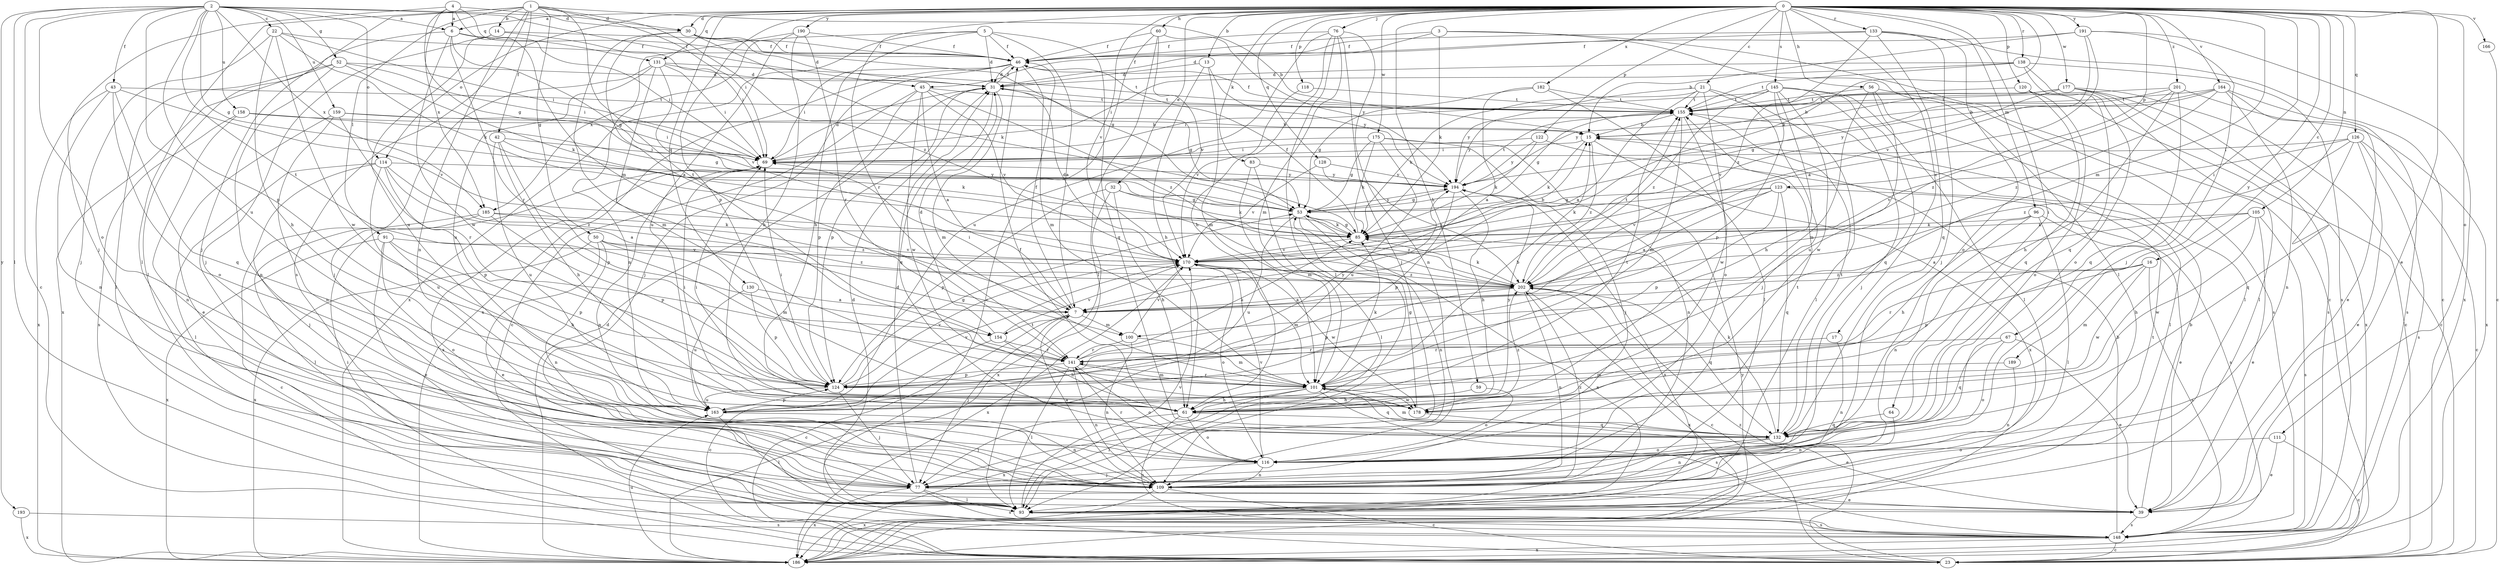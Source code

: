 strict digraph  {
0;
1;
2;
3;
4;
5;
6;
7;
13;
14;
15;
16;
17;
21;
22;
23;
30;
31;
32;
39;
42;
43;
45;
46;
50;
52;
53;
56;
59;
60;
61;
64;
67;
69;
76;
77;
83;
85;
91;
93;
96;
100;
101;
105;
109;
111;
114;
116;
118;
120;
122;
123;
124;
126;
128;
130;
131;
132;
133;
138;
141;
145;
148;
154;
155;
158;
159;
163;
164;
166;
170;
175;
177;
178;
182;
185;
186;
189;
190;
191;
193;
194;
201;
202;
0 -> 6  [label=a];
0 -> 13  [label=b];
0 -> 16  [label=c];
0 -> 17  [label=c];
0 -> 21  [label=c];
0 -> 30  [label=d];
0 -> 32  [label=e];
0 -> 39  [label=e];
0 -> 56  [label=h];
0 -> 59  [label=h];
0 -> 60  [label=h];
0 -> 64  [label=i];
0 -> 67  [label=i];
0 -> 76  [label=j];
0 -> 83  [label=k];
0 -> 85  [label=k];
0 -> 96  [label=m];
0 -> 100  [label=m];
0 -> 105  [label=n];
0 -> 111  [label=o];
0 -> 114  [label=o];
0 -> 118  [label=p];
0 -> 120  [label=p];
0 -> 122  [label=p];
0 -> 123  [label=p];
0 -> 124  [label=p];
0 -> 126  [label=q];
0 -> 128  [label=q];
0 -> 130  [label=q];
0 -> 131  [label=q];
0 -> 133  [label=r];
0 -> 138  [label=r];
0 -> 141  [label=r];
0 -> 145  [label=s];
0 -> 164  [label=v];
0 -> 166  [label=v];
0 -> 170  [label=v];
0 -> 175  [label=w];
0 -> 177  [label=w];
0 -> 182  [label=x];
0 -> 189  [label=y];
0 -> 190  [label=y];
0 -> 191  [label=y];
0 -> 201  [label=z];
1 -> 14  [label=b];
1 -> 15  [label=b];
1 -> 42  [label=f];
1 -> 50  [label=g];
1 -> 69  [label=i];
1 -> 77  [label=j];
1 -> 91  [label=l];
1 -> 93  [label=l];
1 -> 109  [label=n];
1 -> 148  [label=s];
1 -> 154  [label=t];
1 -> 202  [label=z];
2 -> 6  [label=a];
2 -> 22  [label=c];
2 -> 23  [label=c];
2 -> 30  [label=d];
2 -> 43  [label=f];
2 -> 45  [label=f];
2 -> 52  [label=g];
2 -> 53  [label=g];
2 -> 93  [label=l];
2 -> 114  [label=o];
2 -> 116  [label=o];
2 -> 124  [label=p];
2 -> 154  [label=t];
2 -> 158  [label=u];
2 -> 159  [label=u];
2 -> 163  [label=u];
2 -> 185  [label=x];
2 -> 193  [label=y];
3 -> 23  [label=c];
3 -> 45  [label=f];
3 -> 46  [label=f];
3 -> 85  [label=k];
3 -> 93  [label=l];
4 -> 6  [label=a];
4 -> 30  [label=d];
4 -> 53  [label=g];
4 -> 77  [label=j];
4 -> 100  [label=m];
4 -> 131  [label=q];
4 -> 185  [label=x];
5 -> 7  [label=a];
5 -> 31  [label=d];
5 -> 46  [label=f];
5 -> 61  [label=h];
5 -> 132  [label=q];
5 -> 185  [label=x];
5 -> 186  [label=x];
6 -> 46  [label=f];
6 -> 53  [label=g];
6 -> 69  [label=i];
6 -> 93  [label=l];
6 -> 141  [label=r];
6 -> 178  [label=w];
7 -> 23  [label=c];
7 -> 46  [label=f];
7 -> 69  [label=i];
7 -> 77  [label=j];
7 -> 100  [label=m];
7 -> 154  [label=t];
13 -> 31  [label=d];
13 -> 61  [label=h];
13 -> 101  [label=m];
13 -> 194  [label=y];
14 -> 46  [label=f];
14 -> 69  [label=i];
14 -> 77  [label=j];
14 -> 163  [label=u];
15 -> 69  [label=i];
15 -> 85  [label=k];
15 -> 186  [label=x];
15 -> 202  [label=z];
16 -> 101  [label=m];
16 -> 124  [label=p];
16 -> 141  [label=r];
16 -> 148  [label=s];
16 -> 178  [label=w];
16 -> 202  [label=z];
17 -> 109  [label=n];
17 -> 141  [label=r];
21 -> 7  [label=a];
21 -> 77  [label=j];
21 -> 85  [label=k];
21 -> 93  [label=l];
21 -> 116  [label=o];
21 -> 155  [label=t];
21 -> 194  [label=y];
22 -> 46  [label=f];
22 -> 61  [label=h];
22 -> 69  [label=i];
22 -> 77  [label=j];
22 -> 85  [label=k];
22 -> 178  [label=w];
23 -> 69  [label=i];
23 -> 202  [label=z];
30 -> 7  [label=a];
30 -> 31  [label=d];
30 -> 46  [label=f];
30 -> 53  [label=g];
30 -> 85  [label=k];
30 -> 141  [label=r];
31 -> 46  [label=f];
31 -> 53  [label=g];
31 -> 101  [label=m];
31 -> 124  [label=p];
31 -> 132  [label=q];
31 -> 155  [label=t];
32 -> 53  [label=g];
32 -> 61  [label=h];
32 -> 85  [label=k];
32 -> 124  [label=p];
32 -> 186  [label=x];
39 -> 15  [label=b];
39 -> 148  [label=s];
42 -> 61  [label=h];
42 -> 69  [label=i];
42 -> 85  [label=k];
42 -> 124  [label=p];
42 -> 163  [label=u];
43 -> 109  [label=n];
43 -> 116  [label=o];
43 -> 132  [label=q];
43 -> 155  [label=t];
43 -> 170  [label=v];
43 -> 186  [label=x];
45 -> 7  [label=a];
45 -> 23  [label=c];
45 -> 124  [label=p];
45 -> 155  [label=t];
45 -> 170  [label=v];
45 -> 178  [label=w];
45 -> 202  [label=z];
46 -> 31  [label=d];
46 -> 69  [label=i];
46 -> 77  [label=j];
46 -> 101  [label=m];
46 -> 186  [label=x];
50 -> 39  [label=e];
50 -> 101  [label=m];
50 -> 109  [label=n];
50 -> 170  [label=v];
50 -> 186  [label=x];
50 -> 202  [label=z];
52 -> 31  [label=d];
52 -> 69  [label=i];
52 -> 85  [label=k];
52 -> 93  [label=l];
52 -> 109  [label=n];
52 -> 186  [label=x];
53 -> 85  [label=k];
53 -> 109  [label=n];
53 -> 163  [label=u];
53 -> 186  [label=x];
53 -> 194  [label=y];
53 -> 202  [label=z];
56 -> 93  [label=l];
56 -> 101  [label=m];
56 -> 148  [label=s];
56 -> 155  [label=t];
56 -> 163  [label=u];
59 -> 61  [label=h];
59 -> 116  [label=o];
60 -> 23  [label=c];
60 -> 46  [label=f];
60 -> 93  [label=l];
60 -> 170  [label=v];
60 -> 194  [label=y];
61 -> 69  [label=i];
61 -> 77  [label=j];
61 -> 116  [label=o];
61 -> 132  [label=q];
61 -> 148  [label=s];
61 -> 194  [label=y];
64 -> 109  [label=n];
64 -> 132  [label=q];
67 -> 39  [label=e];
67 -> 116  [label=o];
67 -> 132  [label=q];
67 -> 141  [label=r];
69 -> 31  [label=d];
69 -> 109  [label=n];
69 -> 148  [label=s];
69 -> 194  [label=y];
76 -> 46  [label=f];
76 -> 61  [label=h];
76 -> 77  [label=j];
76 -> 93  [label=l];
76 -> 101  [label=m];
76 -> 109  [label=n];
76 -> 163  [label=u];
77 -> 31  [label=d];
77 -> 39  [label=e];
77 -> 93  [label=l];
77 -> 148  [label=s];
77 -> 186  [label=x];
83 -> 93  [label=l];
83 -> 101  [label=m];
83 -> 194  [label=y];
85 -> 46  [label=f];
85 -> 53  [label=g];
85 -> 170  [label=v];
91 -> 39  [label=e];
91 -> 61  [label=h];
91 -> 116  [label=o];
91 -> 124  [label=p];
91 -> 170  [label=v];
91 -> 186  [label=x];
93 -> 31  [label=d];
93 -> 148  [label=s];
93 -> 170  [label=v];
96 -> 39  [label=e];
96 -> 61  [label=h];
96 -> 85  [label=k];
96 -> 93  [label=l];
96 -> 109  [label=n];
100 -> 101  [label=m];
100 -> 109  [label=n];
100 -> 141  [label=r];
100 -> 170  [label=v];
101 -> 15  [label=b];
101 -> 61  [label=h];
101 -> 85  [label=k];
101 -> 93  [label=l];
101 -> 132  [label=q];
101 -> 141  [label=r];
101 -> 148  [label=s];
101 -> 178  [label=w];
101 -> 186  [label=x];
105 -> 7  [label=a];
105 -> 39  [label=e];
105 -> 61  [label=h];
105 -> 85  [label=k];
105 -> 148  [label=s];
105 -> 178  [label=w];
109 -> 7  [label=a];
109 -> 23  [label=c];
109 -> 186  [label=x];
109 -> 202  [label=z];
111 -> 23  [label=c];
111 -> 39  [label=e];
111 -> 116  [label=o];
114 -> 7  [label=a];
114 -> 77  [label=j];
114 -> 93  [label=l];
114 -> 124  [label=p];
114 -> 163  [label=u];
114 -> 194  [label=y];
114 -> 202  [label=z];
116 -> 77  [label=j];
116 -> 109  [label=n];
116 -> 141  [label=r];
116 -> 155  [label=t];
116 -> 170  [label=v];
118 -> 155  [label=t];
118 -> 170  [label=v];
120 -> 23  [label=c];
120 -> 116  [label=o];
120 -> 132  [label=q];
120 -> 155  [label=t];
122 -> 69  [label=i];
122 -> 85  [label=k];
122 -> 93  [label=l];
122 -> 194  [label=y];
123 -> 7  [label=a];
123 -> 53  [label=g];
123 -> 85  [label=k];
123 -> 124  [label=p];
123 -> 132  [label=q];
123 -> 148  [label=s];
123 -> 170  [label=v];
124 -> 53  [label=g];
124 -> 69  [label=i];
124 -> 77  [label=j];
124 -> 163  [label=u];
124 -> 170  [label=v];
126 -> 23  [label=c];
126 -> 39  [label=e];
126 -> 69  [label=i];
126 -> 132  [label=q];
126 -> 148  [label=s];
126 -> 170  [label=v];
126 -> 202  [label=z];
128 -> 170  [label=v];
128 -> 194  [label=y];
128 -> 202  [label=z];
130 -> 7  [label=a];
130 -> 124  [label=p];
130 -> 163  [label=u];
131 -> 31  [label=d];
131 -> 69  [label=i];
131 -> 77  [label=j];
131 -> 101  [label=m];
131 -> 155  [label=t];
131 -> 163  [label=u];
131 -> 170  [label=v];
132 -> 46  [label=f];
132 -> 85  [label=k];
132 -> 101  [label=m];
132 -> 109  [label=n];
132 -> 116  [label=o];
132 -> 155  [label=t];
133 -> 23  [label=c];
133 -> 31  [label=d];
133 -> 46  [label=f];
133 -> 77  [label=j];
133 -> 116  [label=o];
133 -> 132  [label=q];
133 -> 202  [label=z];
138 -> 31  [label=d];
138 -> 69  [label=i];
138 -> 116  [label=o];
138 -> 132  [label=q];
138 -> 148  [label=s];
138 -> 155  [label=t];
141 -> 85  [label=k];
141 -> 93  [label=l];
141 -> 101  [label=m];
141 -> 109  [label=n];
141 -> 116  [label=o];
141 -> 124  [label=p];
141 -> 194  [label=y];
145 -> 61  [label=h];
145 -> 69  [label=i];
145 -> 77  [label=j];
145 -> 93  [label=l];
145 -> 124  [label=p];
145 -> 132  [label=q];
145 -> 155  [label=t];
145 -> 178  [label=w];
145 -> 202  [label=z];
148 -> 15  [label=b];
148 -> 23  [label=c];
148 -> 186  [label=x];
154 -> 23  [label=c];
154 -> 31  [label=d];
154 -> 61  [label=h];
154 -> 141  [label=r];
154 -> 170  [label=v];
155 -> 15  [label=b];
155 -> 46  [label=f];
155 -> 53  [label=g];
155 -> 101  [label=m];
155 -> 178  [label=w];
155 -> 194  [label=y];
158 -> 15  [label=b];
158 -> 53  [label=g];
158 -> 109  [label=n];
158 -> 148  [label=s];
159 -> 15  [label=b];
159 -> 39  [label=e];
159 -> 69  [label=i];
159 -> 109  [label=n];
159 -> 141  [label=r];
163 -> 93  [label=l];
163 -> 109  [label=n];
163 -> 124  [label=p];
163 -> 155  [label=t];
163 -> 170  [label=v];
164 -> 15  [label=b];
164 -> 39  [label=e];
164 -> 109  [label=n];
164 -> 148  [label=s];
164 -> 155  [label=t];
164 -> 194  [label=y];
164 -> 202  [label=z];
166 -> 23  [label=c];
170 -> 15  [label=b];
170 -> 31  [label=d];
170 -> 101  [label=m];
170 -> 116  [label=o];
170 -> 178  [label=w];
170 -> 186  [label=x];
170 -> 202  [label=z];
175 -> 53  [label=g];
175 -> 69  [label=i];
175 -> 77  [label=j];
175 -> 85  [label=k];
175 -> 109  [label=n];
175 -> 163  [label=u];
177 -> 15  [label=b];
177 -> 23  [label=c];
177 -> 93  [label=l];
177 -> 148  [label=s];
177 -> 155  [label=t];
177 -> 170  [label=v];
177 -> 186  [label=x];
177 -> 194  [label=y];
178 -> 39  [label=e];
178 -> 53  [label=g];
178 -> 69  [label=i];
178 -> 202  [label=z];
182 -> 7  [label=a];
182 -> 53  [label=g];
182 -> 93  [label=l];
182 -> 155  [label=t];
185 -> 23  [label=c];
185 -> 85  [label=k];
185 -> 93  [label=l];
185 -> 124  [label=p];
185 -> 202  [label=z];
186 -> 31  [label=d];
186 -> 155  [label=t];
186 -> 163  [label=u];
186 -> 194  [label=y];
189 -> 101  [label=m];
189 -> 109  [label=n];
190 -> 46  [label=f];
190 -> 61  [label=h];
190 -> 109  [label=n];
190 -> 141  [label=r];
190 -> 163  [label=u];
191 -> 7  [label=a];
191 -> 15  [label=b];
191 -> 46  [label=f];
191 -> 77  [label=j];
191 -> 170  [label=v];
191 -> 186  [label=x];
193 -> 148  [label=s];
193 -> 186  [label=x];
194 -> 53  [label=g];
194 -> 61  [label=h];
194 -> 124  [label=p];
194 -> 155  [label=t];
194 -> 186  [label=x];
201 -> 53  [label=g];
201 -> 61  [label=h];
201 -> 132  [label=q];
201 -> 155  [label=t];
201 -> 186  [label=x];
201 -> 202  [label=z];
202 -> 7  [label=a];
202 -> 23  [label=c];
202 -> 85  [label=k];
202 -> 109  [label=n];
202 -> 124  [label=p];
202 -> 132  [label=q];
202 -> 155  [label=t];
202 -> 186  [label=x];
}
